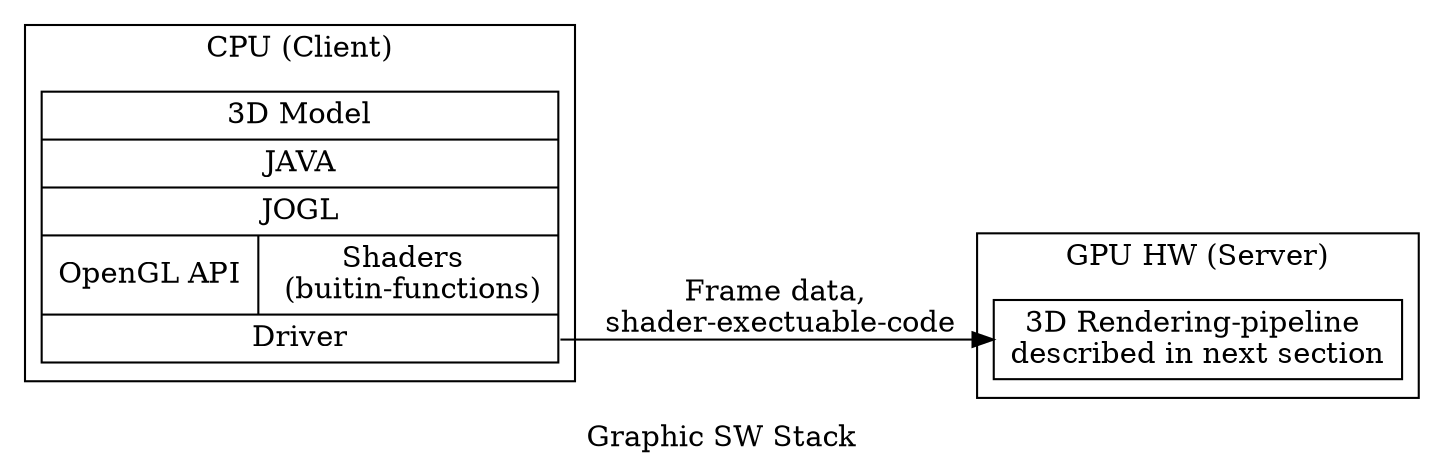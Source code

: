digraph G {
  rankdir=LR;
  
  compound=true;
  node [shape=record];
  subgraph cluster_cpu {
    label = "CPU (Client)";
    CPU_SW [label=" 3D Model | JAVA | JOGL | { OpenGL API | Shaders \n (buitin-functions)} | <f1> Driver"];
  }
  subgraph cluster_gpu {
    label = "GPU HW (Server)"
    GPU_SW [label="<f1> 3D Rendering-pipeline \ndescribed in next section"];
  }
  CPU_SW:f1 -> GPU_SW:f1 [label=" Frame data, \n shader-exectuable-code"];
    
  label = "Graphic SW Stack";
}
